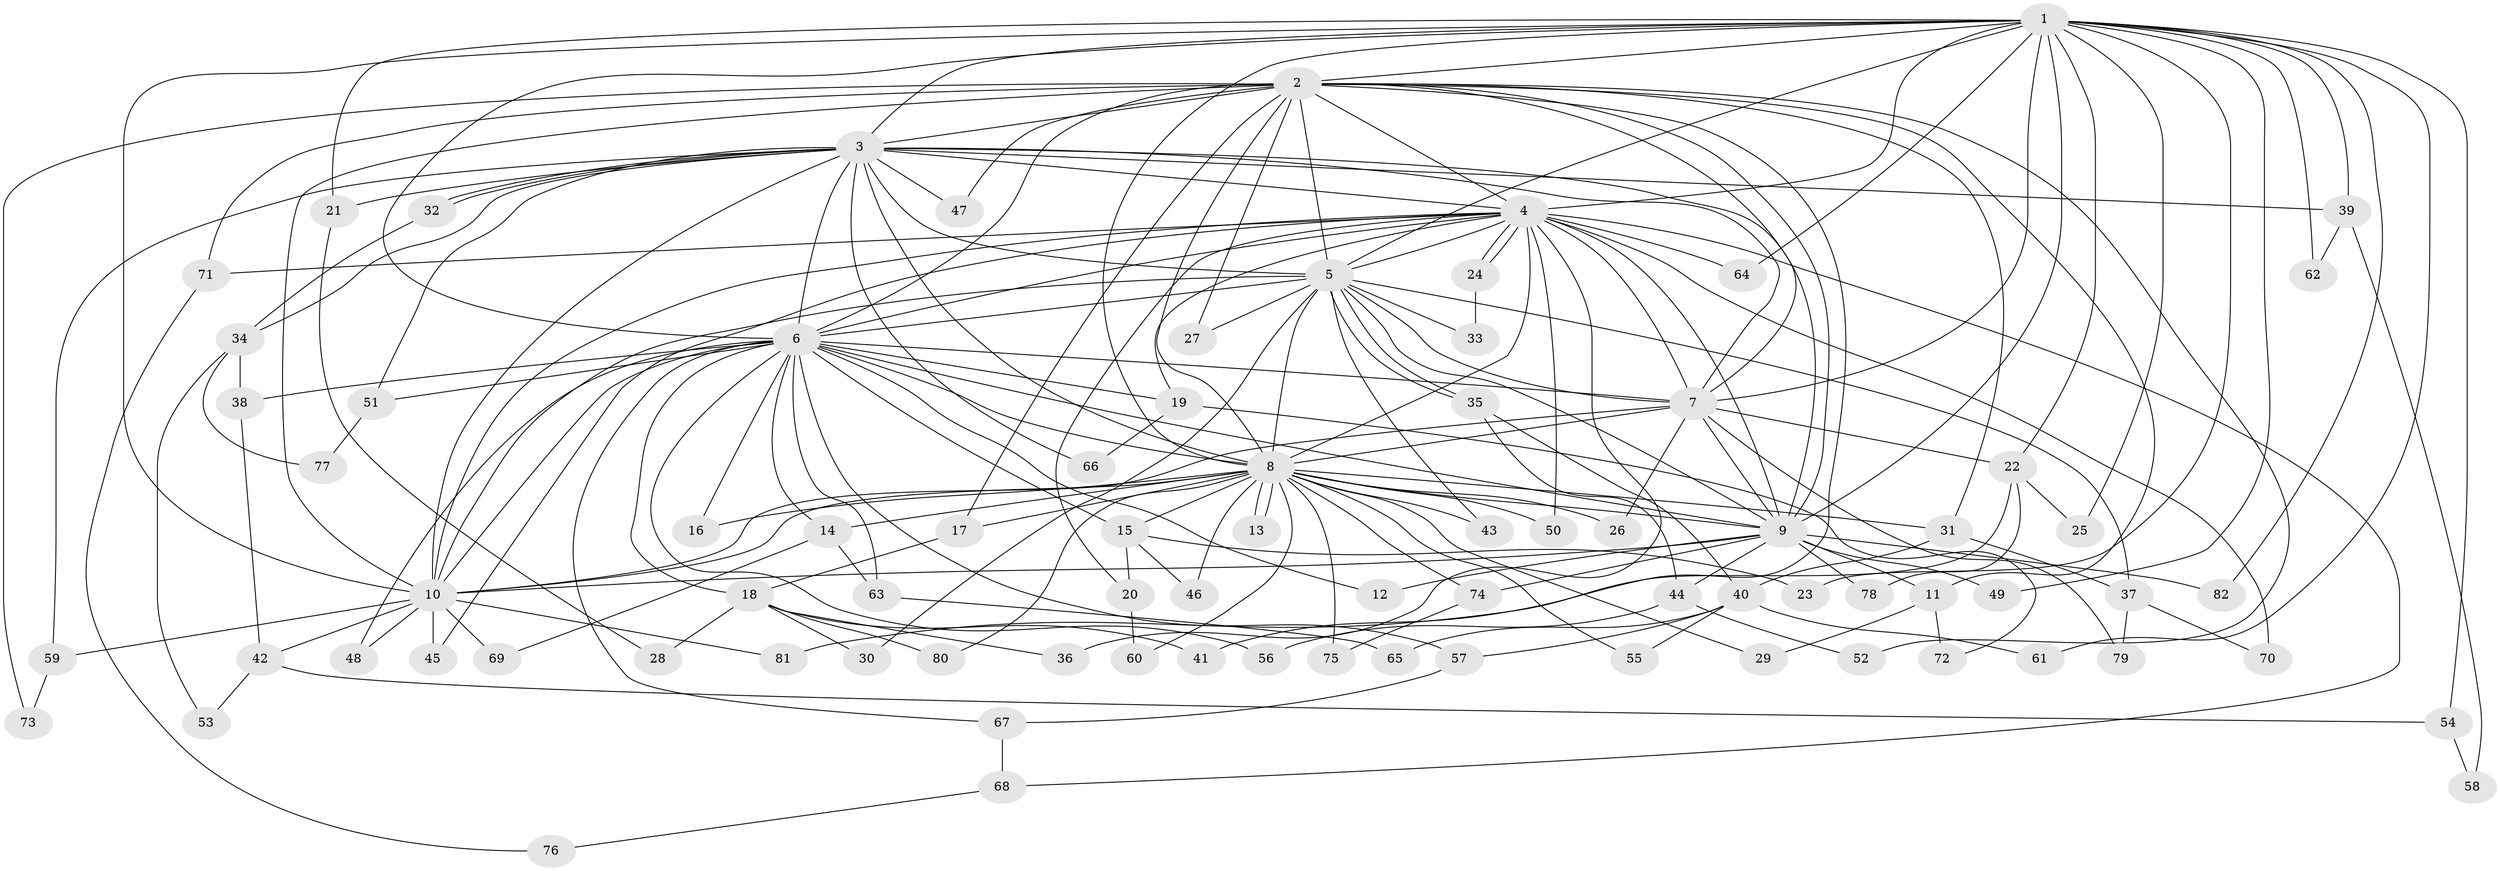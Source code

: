// Generated by graph-tools (version 1.1) at 2025/44/03/09/25 04:44:59]
// undirected, 82 vertices, 189 edges
graph export_dot {
graph [start="1"]
  node [color=gray90,style=filled];
  1;
  2;
  3;
  4;
  5;
  6;
  7;
  8;
  9;
  10;
  11;
  12;
  13;
  14;
  15;
  16;
  17;
  18;
  19;
  20;
  21;
  22;
  23;
  24;
  25;
  26;
  27;
  28;
  29;
  30;
  31;
  32;
  33;
  34;
  35;
  36;
  37;
  38;
  39;
  40;
  41;
  42;
  43;
  44;
  45;
  46;
  47;
  48;
  49;
  50;
  51;
  52;
  53;
  54;
  55;
  56;
  57;
  58;
  59;
  60;
  61;
  62;
  63;
  64;
  65;
  66;
  67;
  68;
  69;
  70;
  71;
  72;
  73;
  74;
  75;
  76;
  77;
  78;
  79;
  80;
  81;
  82;
  1 -- 2;
  1 -- 3;
  1 -- 4;
  1 -- 5;
  1 -- 6;
  1 -- 7;
  1 -- 8;
  1 -- 9;
  1 -- 10;
  1 -- 21;
  1 -- 22;
  1 -- 23;
  1 -- 25;
  1 -- 39;
  1 -- 49;
  1 -- 54;
  1 -- 61;
  1 -- 62;
  1 -- 64;
  1 -- 82;
  2 -- 3;
  2 -- 4;
  2 -- 5;
  2 -- 6;
  2 -- 7;
  2 -- 8;
  2 -- 9;
  2 -- 10;
  2 -- 11;
  2 -- 17;
  2 -- 27;
  2 -- 31;
  2 -- 41;
  2 -- 47;
  2 -- 52;
  2 -- 71;
  2 -- 73;
  3 -- 4;
  3 -- 5;
  3 -- 6;
  3 -- 7;
  3 -- 8;
  3 -- 9;
  3 -- 10;
  3 -- 21;
  3 -- 32;
  3 -- 32;
  3 -- 34;
  3 -- 39;
  3 -- 47;
  3 -- 51;
  3 -- 59;
  3 -- 66;
  4 -- 5;
  4 -- 6;
  4 -- 7;
  4 -- 8;
  4 -- 9;
  4 -- 10;
  4 -- 19;
  4 -- 20;
  4 -- 24;
  4 -- 24;
  4 -- 36;
  4 -- 45;
  4 -- 50;
  4 -- 64;
  4 -- 68;
  4 -- 70;
  4 -- 71;
  5 -- 6;
  5 -- 7;
  5 -- 8;
  5 -- 9;
  5 -- 10;
  5 -- 27;
  5 -- 30;
  5 -- 33;
  5 -- 35;
  5 -- 35;
  5 -- 37;
  5 -- 43;
  6 -- 7;
  6 -- 8;
  6 -- 9;
  6 -- 10;
  6 -- 12;
  6 -- 14;
  6 -- 15;
  6 -- 16;
  6 -- 18;
  6 -- 19;
  6 -- 38;
  6 -- 48;
  6 -- 51;
  6 -- 56;
  6 -- 57;
  6 -- 63;
  6 -- 67;
  7 -- 8;
  7 -- 9;
  7 -- 10;
  7 -- 22;
  7 -- 26;
  7 -- 79;
  8 -- 9;
  8 -- 10;
  8 -- 13;
  8 -- 13;
  8 -- 14;
  8 -- 15;
  8 -- 16;
  8 -- 17;
  8 -- 26;
  8 -- 29;
  8 -- 31;
  8 -- 43;
  8 -- 46;
  8 -- 50;
  8 -- 55;
  8 -- 60;
  8 -- 74;
  8 -- 75;
  8 -- 80;
  9 -- 10;
  9 -- 11;
  9 -- 12;
  9 -- 44;
  9 -- 49;
  9 -- 74;
  9 -- 78;
  9 -- 82;
  10 -- 42;
  10 -- 45;
  10 -- 48;
  10 -- 59;
  10 -- 69;
  10 -- 81;
  11 -- 29;
  11 -- 72;
  14 -- 63;
  14 -- 69;
  15 -- 20;
  15 -- 23;
  15 -- 46;
  17 -- 18;
  18 -- 28;
  18 -- 30;
  18 -- 36;
  18 -- 41;
  18 -- 80;
  19 -- 66;
  19 -- 72;
  20 -- 60;
  21 -- 28;
  22 -- 25;
  22 -- 78;
  22 -- 81;
  24 -- 33;
  31 -- 37;
  31 -- 40;
  32 -- 34;
  34 -- 38;
  34 -- 53;
  34 -- 77;
  35 -- 40;
  35 -- 44;
  37 -- 70;
  37 -- 79;
  38 -- 42;
  39 -- 58;
  39 -- 62;
  40 -- 55;
  40 -- 57;
  40 -- 61;
  40 -- 65;
  42 -- 53;
  42 -- 54;
  44 -- 52;
  44 -- 56;
  51 -- 77;
  54 -- 58;
  57 -- 67;
  59 -- 73;
  63 -- 65;
  67 -- 68;
  68 -- 76;
  71 -- 76;
  74 -- 75;
}
